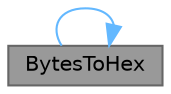 digraph "BytesToHex"
{
 // INTERACTIVE_SVG=YES
 // LATEX_PDF_SIZE
  bgcolor="transparent";
  edge [fontname=Helvetica,fontsize=10,labelfontname=Helvetica,labelfontsize=10];
  node [fontname=Helvetica,fontsize=10,shape=box,height=0.2,width=0.4];
  rankdir="LR";
  Node1 [id="Node000001",label="BytesToHex",height=0.2,width=0.4,color="gray40", fillcolor="grey60", style="filled", fontcolor="black",tooltip="Convert bytes to uppercase hex string."];
  Node1 -> Node1 [id="edge1_Node000001_Node000001",color="steelblue1",style="solid",tooltip=" "];
}
